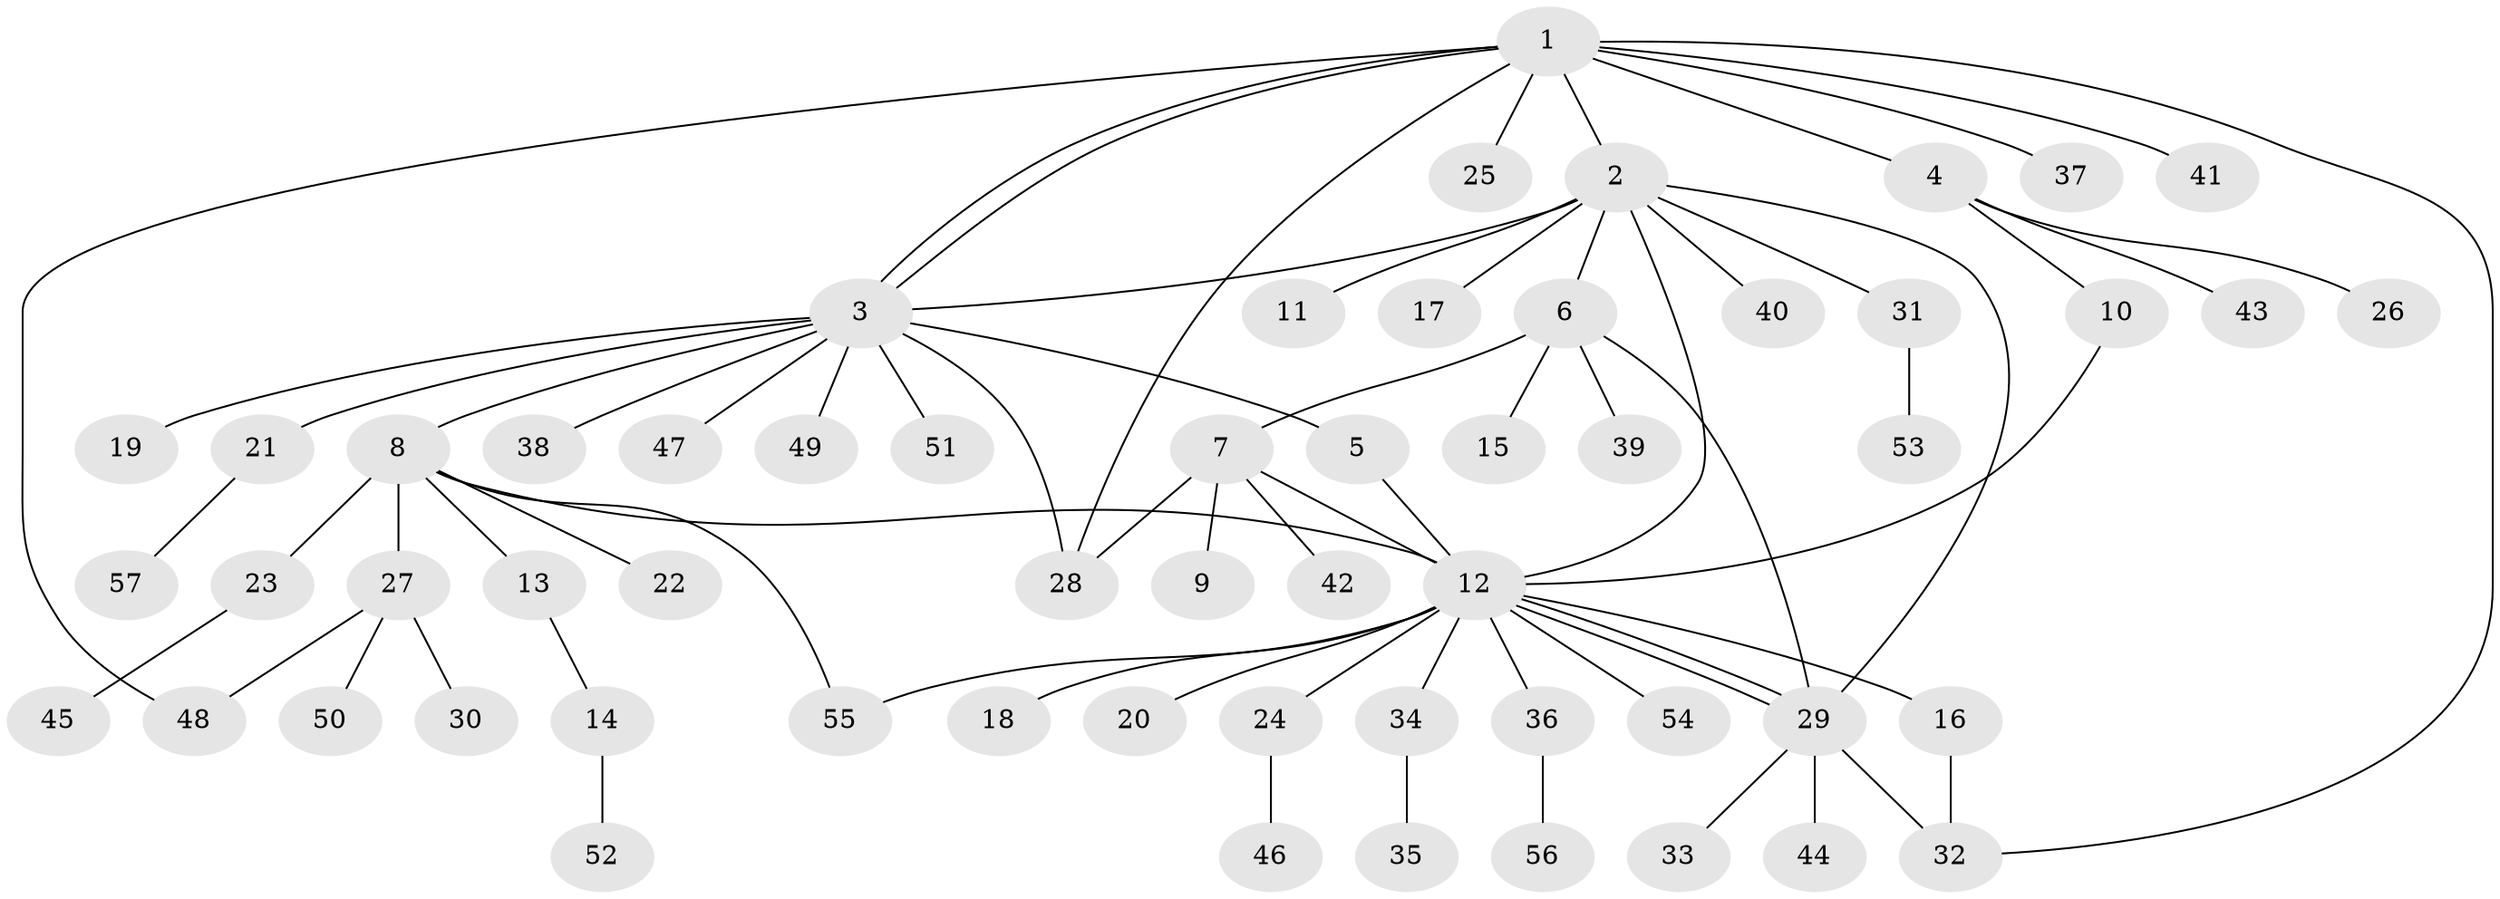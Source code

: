 // Generated by graph-tools (version 1.1) at 2025/35/03/09/25 02:35:25]
// undirected, 57 vertices, 71 edges
graph export_dot {
graph [start="1"]
  node [color=gray90,style=filled];
  1;
  2;
  3;
  4;
  5;
  6;
  7;
  8;
  9;
  10;
  11;
  12;
  13;
  14;
  15;
  16;
  17;
  18;
  19;
  20;
  21;
  22;
  23;
  24;
  25;
  26;
  27;
  28;
  29;
  30;
  31;
  32;
  33;
  34;
  35;
  36;
  37;
  38;
  39;
  40;
  41;
  42;
  43;
  44;
  45;
  46;
  47;
  48;
  49;
  50;
  51;
  52;
  53;
  54;
  55;
  56;
  57;
  1 -- 2;
  1 -- 3;
  1 -- 3;
  1 -- 4;
  1 -- 25;
  1 -- 28;
  1 -- 32;
  1 -- 37;
  1 -- 41;
  1 -- 48;
  2 -- 3;
  2 -- 6;
  2 -- 11;
  2 -- 12;
  2 -- 17;
  2 -- 29;
  2 -- 31;
  2 -- 40;
  3 -- 5;
  3 -- 8;
  3 -- 19;
  3 -- 21;
  3 -- 28;
  3 -- 38;
  3 -- 47;
  3 -- 49;
  3 -- 51;
  4 -- 10;
  4 -- 26;
  4 -- 43;
  5 -- 12;
  6 -- 7;
  6 -- 15;
  6 -- 29;
  6 -- 39;
  7 -- 9;
  7 -- 12;
  7 -- 28;
  7 -- 42;
  8 -- 12;
  8 -- 13;
  8 -- 22;
  8 -- 23;
  8 -- 27;
  8 -- 55;
  10 -- 12;
  12 -- 16;
  12 -- 18;
  12 -- 20;
  12 -- 24;
  12 -- 29;
  12 -- 29;
  12 -- 34;
  12 -- 36;
  12 -- 54;
  12 -- 55;
  13 -- 14;
  14 -- 52;
  16 -- 32;
  21 -- 57;
  23 -- 45;
  24 -- 46;
  27 -- 30;
  27 -- 48;
  27 -- 50;
  29 -- 32;
  29 -- 33;
  29 -- 44;
  31 -- 53;
  34 -- 35;
  36 -- 56;
}
